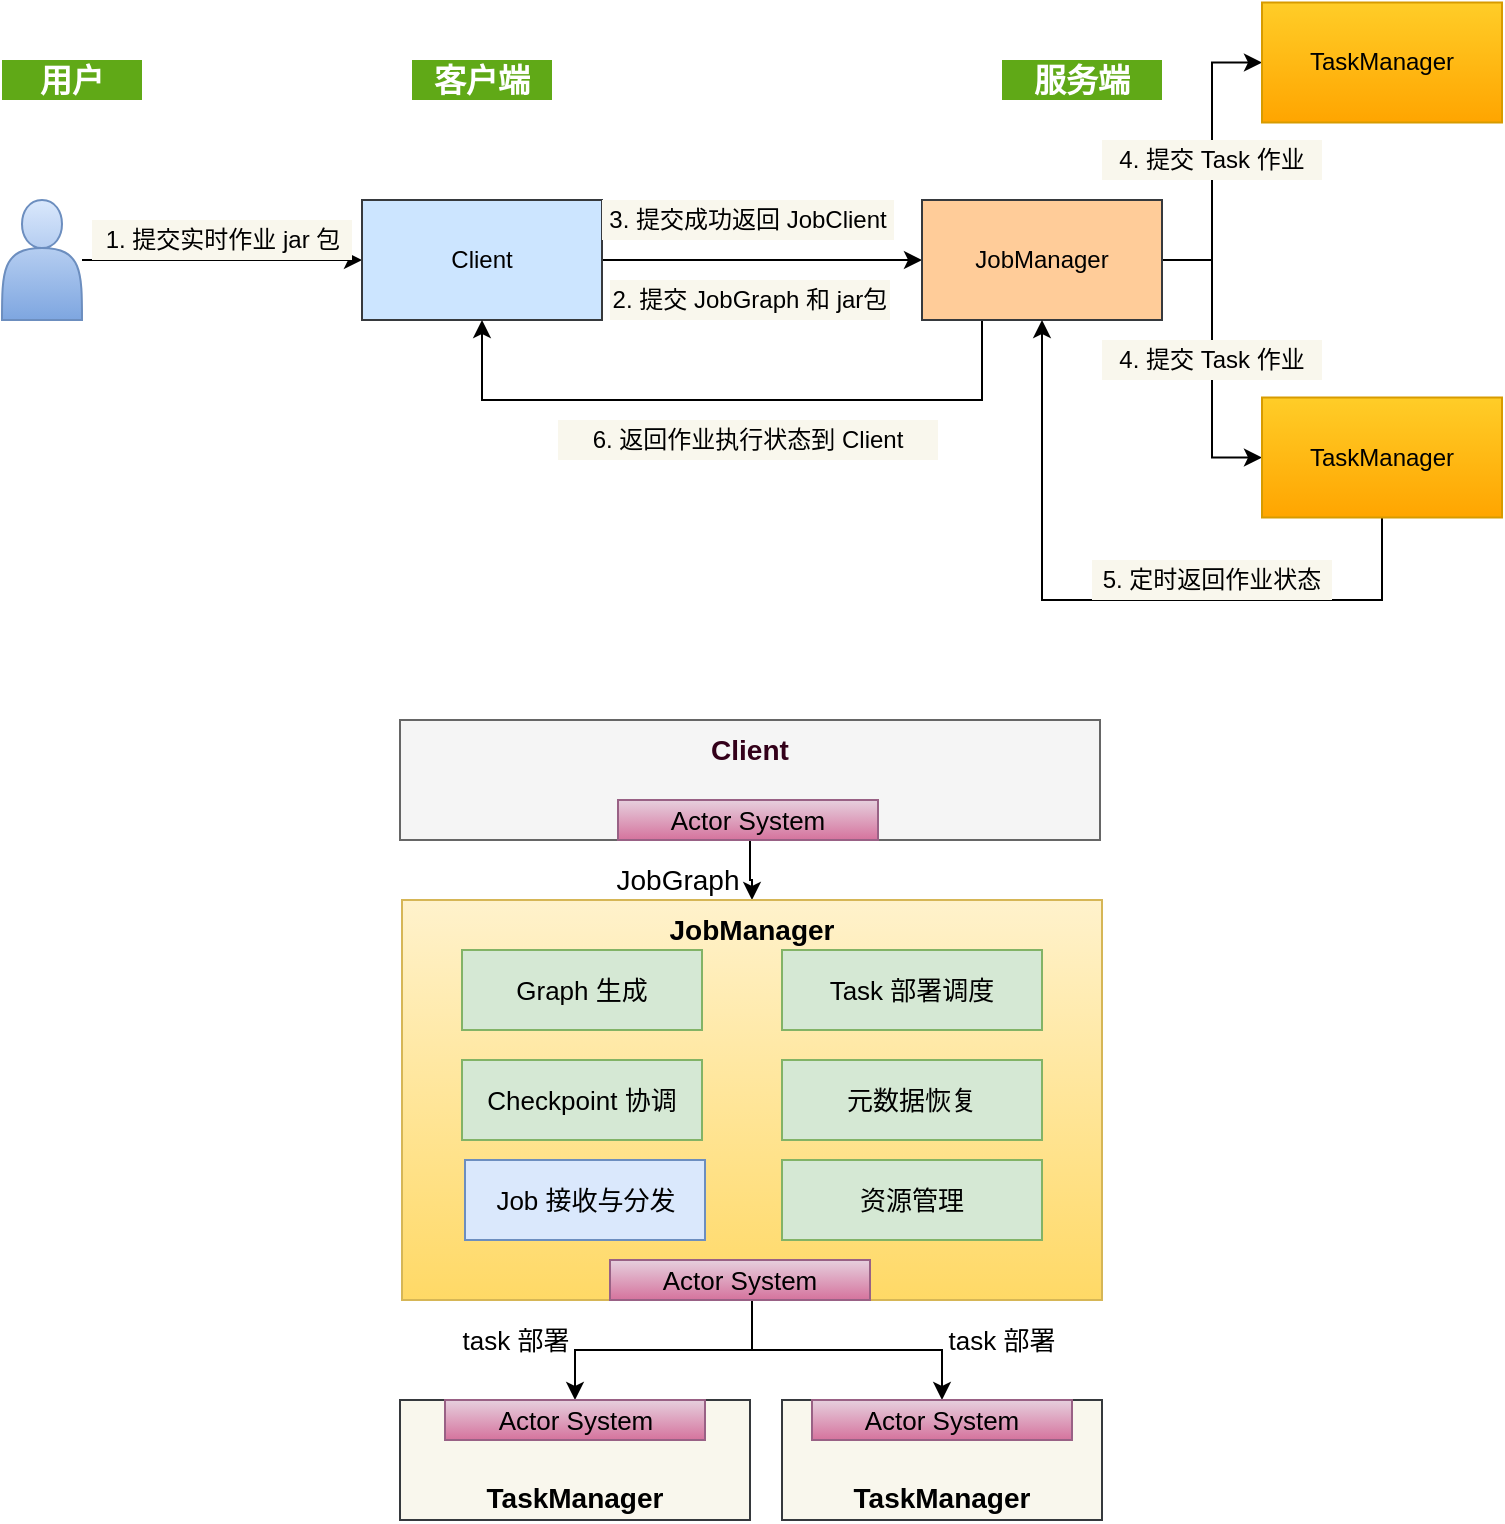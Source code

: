 <mxfile version="14.0.1" type="github">
  <diagram id="gS6GD8J0BKvm18mHq_Jt" name="Page-1">
    <mxGraphModel dx="868" dy="484" grid="1" gridSize="10" guides="1" tooltips="1" connect="1" arrows="1" fold="1" page="1" pageScale="1" pageWidth="827" pageHeight="3000" math="0" shadow="0">
      <root>
        <mxCell id="0" />
        <mxCell id="1" parent="0" />
        <mxCell id="neyxSZJp77tYJ4bOy29S-8" style="edgeStyle=orthogonalEdgeStyle;rounded=0;orthogonalLoop=1;jettySize=auto;html=1;" edge="1" parent="1" source="neyxSZJp77tYJ4bOy29S-1" target="neyxSZJp77tYJ4bOy29S-2">
          <mxGeometry relative="1" as="geometry" />
        </mxCell>
        <mxCell id="neyxSZJp77tYJ4bOy29S-1" value="" style="shape=actor;whiteSpace=wrap;html=1;fillColor=#dae8fc;strokeColor=#6c8ebf;gradientColor=#7ea6e0;" vertex="1" parent="1">
          <mxGeometry x="40" y="190" width="40" height="60" as="geometry" />
        </mxCell>
        <mxCell id="neyxSZJp77tYJ4bOy29S-12" style="edgeStyle=orthogonalEdgeStyle;rounded=0;orthogonalLoop=1;jettySize=auto;html=1;" edge="1" parent="1" source="neyxSZJp77tYJ4bOy29S-2" target="neyxSZJp77tYJ4bOy29S-3">
          <mxGeometry relative="1" as="geometry" />
        </mxCell>
        <mxCell id="neyxSZJp77tYJ4bOy29S-2" value="Client" style="rounded=0;whiteSpace=wrap;html=1;fillColor=#cce5ff;strokeColor=#36393d;" vertex="1" parent="1">
          <mxGeometry x="220" y="190" width="120" height="60" as="geometry" />
        </mxCell>
        <mxCell id="neyxSZJp77tYJ4bOy29S-14" style="edgeStyle=orthogonalEdgeStyle;rounded=0;orthogonalLoop=1;jettySize=auto;html=1;entryX=0;entryY=0.5;entryDx=0;entryDy=0;" edge="1" parent="1" source="neyxSZJp77tYJ4bOy29S-3" target="neyxSZJp77tYJ4bOy29S-4">
          <mxGeometry relative="1" as="geometry" />
        </mxCell>
        <mxCell id="neyxSZJp77tYJ4bOy29S-15" style="edgeStyle=orthogonalEdgeStyle;rounded=0;orthogonalLoop=1;jettySize=auto;html=1;entryX=0;entryY=0.5;entryDx=0;entryDy=0;" edge="1" parent="1" source="neyxSZJp77tYJ4bOy29S-3" target="neyxSZJp77tYJ4bOy29S-5">
          <mxGeometry relative="1" as="geometry" />
        </mxCell>
        <mxCell id="neyxSZJp77tYJ4bOy29S-24" style="edgeStyle=orthogonalEdgeStyle;rounded=0;orthogonalLoop=1;jettySize=auto;html=1;entryX=0.5;entryY=1;entryDx=0;entryDy=0;" edge="1" parent="1" source="neyxSZJp77tYJ4bOy29S-3" target="neyxSZJp77tYJ4bOy29S-2">
          <mxGeometry relative="1" as="geometry">
            <Array as="points">
              <mxPoint x="530" y="290" />
              <mxPoint x="280" y="290" />
            </Array>
          </mxGeometry>
        </mxCell>
        <mxCell id="neyxSZJp77tYJ4bOy29S-3" value="JobManager" style="rounded=0;whiteSpace=wrap;html=1;fillColor=#ffcc99;strokeColor=#36393d;" vertex="1" parent="1">
          <mxGeometry x="500" y="190" width="120" height="60" as="geometry" />
        </mxCell>
        <mxCell id="neyxSZJp77tYJ4bOy29S-4" value="TaskManager" style="rounded=0;whiteSpace=wrap;html=1;fillColor=#ffcd28;strokeColor=#d79b00;gradientColor=#ffa500;" vertex="1" parent="1">
          <mxGeometry x="670" y="91.25" width="120" height="60" as="geometry" />
        </mxCell>
        <mxCell id="neyxSZJp77tYJ4bOy29S-21" style="edgeStyle=orthogonalEdgeStyle;rounded=0;orthogonalLoop=1;jettySize=auto;html=1;entryX=0.5;entryY=1;entryDx=0;entryDy=0;" edge="1" parent="1" source="neyxSZJp77tYJ4bOy29S-5" target="neyxSZJp77tYJ4bOy29S-3">
          <mxGeometry relative="1" as="geometry">
            <Array as="points">
              <mxPoint x="730" y="390" />
              <mxPoint x="560" y="390" />
            </Array>
          </mxGeometry>
        </mxCell>
        <mxCell id="neyxSZJp77tYJ4bOy29S-5" value="TaskManager" style="rounded=0;whiteSpace=wrap;html=1;fillColor=#ffcd28;strokeColor=#d79b00;gradientColor=#ffa500;" vertex="1" parent="1">
          <mxGeometry x="670" y="288.75" width="120" height="60" as="geometry" />
        </mxCell>
        <mxCell id="neyxSZJp77tYJ4bOy29S-9" value="1. 提交实时作业 jar 包" style="text;html=1;align=center;verticalAlign=middle;resizable=0;points=[];autosize=1;fillColor=#f9f7ed;" vertex="1" parent="1">
          <mxGeometry x="85" y="200" width="130" height="20" as="geometry" />
        </mxCell>
        <mxCell id="neyxSZJp77tYJ4bOy29S-11" value="&lt;b&gt;客户端&lt;/b&gt;" style="text;html=1;fillColor=#60a917;align=center;verticalAlign=middle;whiteSpace=wrap;rounded=0;dashed=1;fontSize=16;fontColor=#ffffff;" vertex="1" parent="1">
          <mxGeometry x="245" y="120" width="70" height="20" as="geometry" />
        </mxCell>
        <mxCell id="neyxSZJp77tYJ4bOy29S-13" value="2. 提交 JobGraph 和 jar包" style="text;html=1;align=center;verticalAlign=middle;whiteSpace=wrap;rounded=0;dashed=1;fillColor=#f9f7ed;" vertex="1" parent="1">
          <mxGeometry x="344" y="230" width="140" height="20" as="geometry" />
        </mxCell>
        <mxCell id="neyxSZJp77tYJ4bOy29S-16" value="4. 提交 Task 作业" style="text;html=1;align=center;verticalAlign=middle;whiteSpace=wrap;rounded=0;dashed=1;dashPattern=1 4;fillColor=#f9f7ed;" vertex="1" parent="1">
          <mxGeometry x="590" y="160" width="110" height="20" as="geometry" />
        </mxCell>
        <mxCell id="neyxSZJp77tYJ4bOy29S-17" value="4. 提交 Task 作业" style="text;html=1;align=center;verticalAlign=middle;whiteSpace=wrap;rounded=0;dashed=1;dashPattern=1 4;fillColor=#f9f7ed;" vertex="1" parent="1">
          <mxGeometry x="590" y="260" width="110" height="20" as="geometry" />
        </mxCell>
        <mxCell id="neyxSZJp77tYJ4bOy29S-19" value="3. 提交成功返回 JobClient" style="text;html=1;align=center;verticalAlign=middle;whiteSpace=wrap;rounded=0;dashed=1;fillColor=#f9f7ed;" vertex="1" parent="1">
          <mxGeometry x="340" y="190" width="146" height="20" as="geometry" />
        </mxCell>
        <mxCell id="neyxSZJp77tYJ4bOy29S-22" value="5. 定时返回作业状态" style="text;html=1;fillColor=#f9f7ed;align=center;verticalAlign=middle;whiteSpace=wrap;rounded=0;dashed=1;dashPattern=1 4;" vertex="1" parent="1">
          <mxGeometry x="585" y="370" width="120" height="20" as="geometry" />
        </mxCell>
        <mxCell id="neyxSZJp77tYJ4bOy29S-25" value="6. 返回作业执行状态到 Client" style="text;html=1;align=center;verticalAlign=middle;whiteSpace=wrap;rounded=0;dashed=1;dashPattern=1 4;fillColor=#f9f7ed;" vertex="1" parent="1">
          <mxGeometry x="318" y="300" width="190" height="20" as="geometry" />
        </mxCell>
        <mxCell id="neyxSZJp77tYJ4bOy29S-29" value="&lt;b&gt;服务端&lt;/b&gt;" style="text;html=1;fillColor=#60a917;align=center;verticalAlign=middle;whiteSpace=wrap;rounded=0;dashed=1;fontSize=16;fontColor=#ffffff;" vertex="1" parent="1">
          <mxGeometry x="540" y="120" width="80" height="20" as="geometry" />
        </mxCell>
        <mxCell id="neyxSZJp77tYJ4bOy29S-30" value="&lt;b&gt;用户&lt;/b&gt;" style="text;html=1;fillColor=#60a917;align=center;verticalAlign=middle;whiteSpace=wrap;rounded=0;dashed=1;fontSize=16;fontColor=#ffffff;" vertex="1" parent="1">
          <mxGeometry x="40" y="120" width="70" height="20" as="geometry" />
        </mxCell>
        <mxCell id="neyxSZJp77tYJ4bOy29S-60" style="edgeStyle=orthogonalEdgeStyle;rounded=0;orthogonalLoop=1;jettySize=auto;html=1;fontSize=13;fontColor=#000000;" edge="1" parent="1" source="neyxSZJp77tYJ4bOy29S-31" target="neyxSZJp77tYJ4bOy29S-32">
          <mxGeometry relative="1" as="geometry" />
        </mxCell>
        <mxCell id="neyxSZJp77tYJ4bOy29S-31" value="&lt;font size=&quot;1&quot; color=&quot;#33001a&quot;&gt;&lt;b style=&quot;font-size: 14px&quot;&gt;Client&lt;/b&gt;&lt;/font&gt;" style="rounded=0;whiteSpace=wrap;html=1;fillColor=#f5f5f5;fontSize=13;fontColor=#333333;verticalAlign=top;strokeColor=#666666;" vertex="1" parent="1">
          <mxGeometry x="239" y="450" width="350" height="60" as="geometry" />
        </mxCell>
        <mxCell id="neyxSZJp77tYJ4bOy29S-55" style="edgeStyle=orthogonalEdgeStyle;rounded=0;orthogonalLoop=1;jettySize=auto;html=1;fontSize=13;fontColor=#000000;" edge="1" parent="1" source="neyxSZJp77tYJ4bOy29S-32" target="neyxSZJp77tYJ4bOy29S-47">
          <mxGeometry relative="1" as="geometry" />
        </mxCell>
        <mxCell id="neyxSZJp77tYJ4bOy29S-56" style="edgeStyle=orthogonalEdgeStyle;rounded=0;orthogonalLoop=1;jettySize=auto;html=1;fontSize=13;fontColor=#000000;" edge="1" parent="1" source="neyxSZJp77tYJ4bOy29S-32" target="neyxSZJp77tYJ4bOy29S-48">
          <mxGeometry relative="1" as="geometry" />
        </mxCell>
        <mxCell id="neyxSZJp77tYJ4bOy29S-32" value="&lt;font size=&quot;1&quot;&gt;&lt;b style=&quot;font-size: 14px&quot;&gt;JobManager&lt;/b&gt;&lt;/font&gt;" style="rounded=0;whiteSpace=wrap;html=1;fillColor=#fff2cc;fontSize=13;verticalAlign=top;gradientColor=#ffd966;strokeColor=#d6b656;" vertex="1" parent="1">
          <mxGeometry x="240" y="540" width="350" height="200" as="geometry" />
        </mxCell>
        <mxCell id="neyxSZJp77tYJ4bOy29S-33" value="&lt;font size=&quot;1&quot;&gt;&lt;b style=&quot;font-size: 14px&quot;&gt;TaskManager&lt;/b&gt;&lt;/font&gt;" style="rounded=0;whiteSpace=wrap;html=1;fillColor=#f9f7ed;fontSize=13;verticalAlign=bottom;strokeColor=#36393d;" vertex="1" parent="1">
          <mxGeometry x="239" y="790" width="175" height="60" as="geometry" />
        </mxCell>
        <mxCell id="neyxSZJp77tYJ4bOy29S-34" value="Actor System" style="rounded=0;whiteSpace=wrap;html=1;fillColor=#e6d0de;fontSize=13;gradientColor=#d5739d;strokeColor=#996185;" vertex="1" parent="1">
          <mxGeometry x="348" y="490" width="130" height="20" as="geometry" />
        </mxCell>
        <mxCell id="neyxSZJp77tYJ4bOy29S-36" value="Graph 生成" style="rounded=0;whiteSpace=wrap;html=1;fillColor=#d5e8d4;fontSize=13;strokeColor=#82b366;" vertex="1" parent="1">
          <mxGeometry x="270" y="565" width="120" height="40" as="geometry" />
        </mxCell>
        <mxCell id="neyxSZJp77tYJ4bOy29S-37" value="Task 部署调度" style="rounded=0;whiteSpace=wrap;html=1;fillColor=#d5e8d4;fontSize=13;strokeColor=#82b366;" vertex="1" parent="1">
          <mxGeometry x="430" y="565" width="130" height="40" as="geometry" />
        </mxCell>
        <mxCell id="neyxSZJp77tYJ4bOy29S-38" value="Checkpoint 协调" style="rounded=0;whiteSpace=wrap;html=1;fillColor=#d5e8d4;fontSize=13;strokeColor=#82b366;" vertex="1" parent="1">
          <mxGeometry x="270" y="620" width="120" height="40" as="geometry" />
        </mxCell>
        <mxCell id="neyxSZJp77tYJ4bOy29S-39" value="元数据恢复" style="rounded=0;whiteSpace=wrap;html=1;fillColor=#d5e8d4;fontSize=13;strokeColor=#82b366;" vertex="1" parent="1">
          <mxGeometry x="430" y="620" width="130" height="40" as="geometry" />
        </mxCell>
        <mxCell id="neyxSZJp77tYJ4bOy29S-40" value="Job 接收与分发" style="rounded=0;whiteSpace=wrap;html=1;fillColor=#dae8fc;fontSize=13;strokeColor=#6c8ebf;" vertex="1" parent="1">
          <mxGeometry x="271.5" y="670" width="120" height="40" as="geometry" />
        </mxCell>
        <mxCell id="neyxSZJp77tYJ4bOy29S-41" value="资源管理" style="rounded=0;whiteSpace=wrap;html=1;fillColor=#d5e8d4;fontSize=13;strokeColor=#82b366;" vertex="1" parent="1">
          <mxGeometry x="430" y="670" width="130" height="40" as="geometry" />
        </mxCell>
        <mxCell id="neyxSZJp77tYJ4bOy29S-43" value="Actor System" style="rounded=0;whiteSpace=wrap;html=1;fillColor=#e6d0de;fontSize=13;gradientColor=#d5739d;strokeColor=#996185;" vertex="1" parent="1">
          <mxGeometry x="344" y="720" width="130" height="20" as="geometry" />
        </mxCell>
        <mxCell id="neyxSZJp77tYJ4bOy29S-46" value="&lt;font size=&quot;1&quot;&gt;&lt;b style=&quot;font-size: 14px&quot;&gt;TaskManager&lt;/b&gt;&lt;/font&gt;" style="rounded=0;whiteSpace=wrap;html=1;fillColor=#f9f7ed;fontSize=13;verticalAlign=bottom;strokeColor=#36393d;" vertex="1" parent="1">
          <mxGeometry x="430" y="790" width="160" height="60" as="geometry" />
        </mxCell>
        <mxCell id="neyxSZJp77tYJ4bOy29S-47" value="Actor System" style="rounded=0;whiteSpace=wrap;html=1;fillColor=#e6d0de;fontSize=13;gradientColor=#d5739d;strokeColor=#996185;" vertex="1" parent="1">
          <mxGeometry x="261.5" y="790" width="130" height="20" as="geometry" />
        </mxCell>
        <mxCell id="neyxSZJp77tYJ4bOy29S-48" value="Actor System" style="rounded=0;whiteSpace=wrap;html=1;fillColor=#e6d0de;fontSize=13;gradientColor=#d5739d;strokeColor=#996185;" vertex="1" parent="1">
          <mxGeometry x="445" y="790" width="130" height="20" as="geometry" />
        </mxCell>
        <mxCell id="neyxSZJp77tYJ4bOy29S-57" value="task 部署" style="text;html=1;strokeColor=none;fillColor=none;align=center;verticalAlign=middle;whiteSpace=wrap;rounded=0;fontSize=13;fontColor=#000000;" vertex="1" parent="1">
          <mxGeometry x="261.5" y="750" width="70" height="20" as="geometry" />
        </mxCell>
        <mxCell id="neyxSZJp77tYJ4bOy29S-58" value="task 部署" style="text;html=1;strokeColor=none;fillColor=none;align=center;verticalAlign=middle;whiteSpace=wrap;rounded=0;fontSize=13;fontColor=#000000;" vertex="1" parent="1">
          <mxGeometry x="505" y="750" width="70" height="20" as="geometry" />
        </mxCell>
        <mxCell id="neyxSZJp77tYJ4bOy29S-61" value="JobGraph" style="text;html=1;strokeColor=none;fillColor=none;align=center;verticalAlign=middle;whiteSpace=wrap;rounded=0;fontSize=14;fontColor=#000000;" vertex="1" parent="1">
          <mxGeometry x="348" y="520" width="60" height="20" as="geometry" />
        </mxCell>
      </root>
    </mxGraphModel>
  </diagram>
</mxfile>

